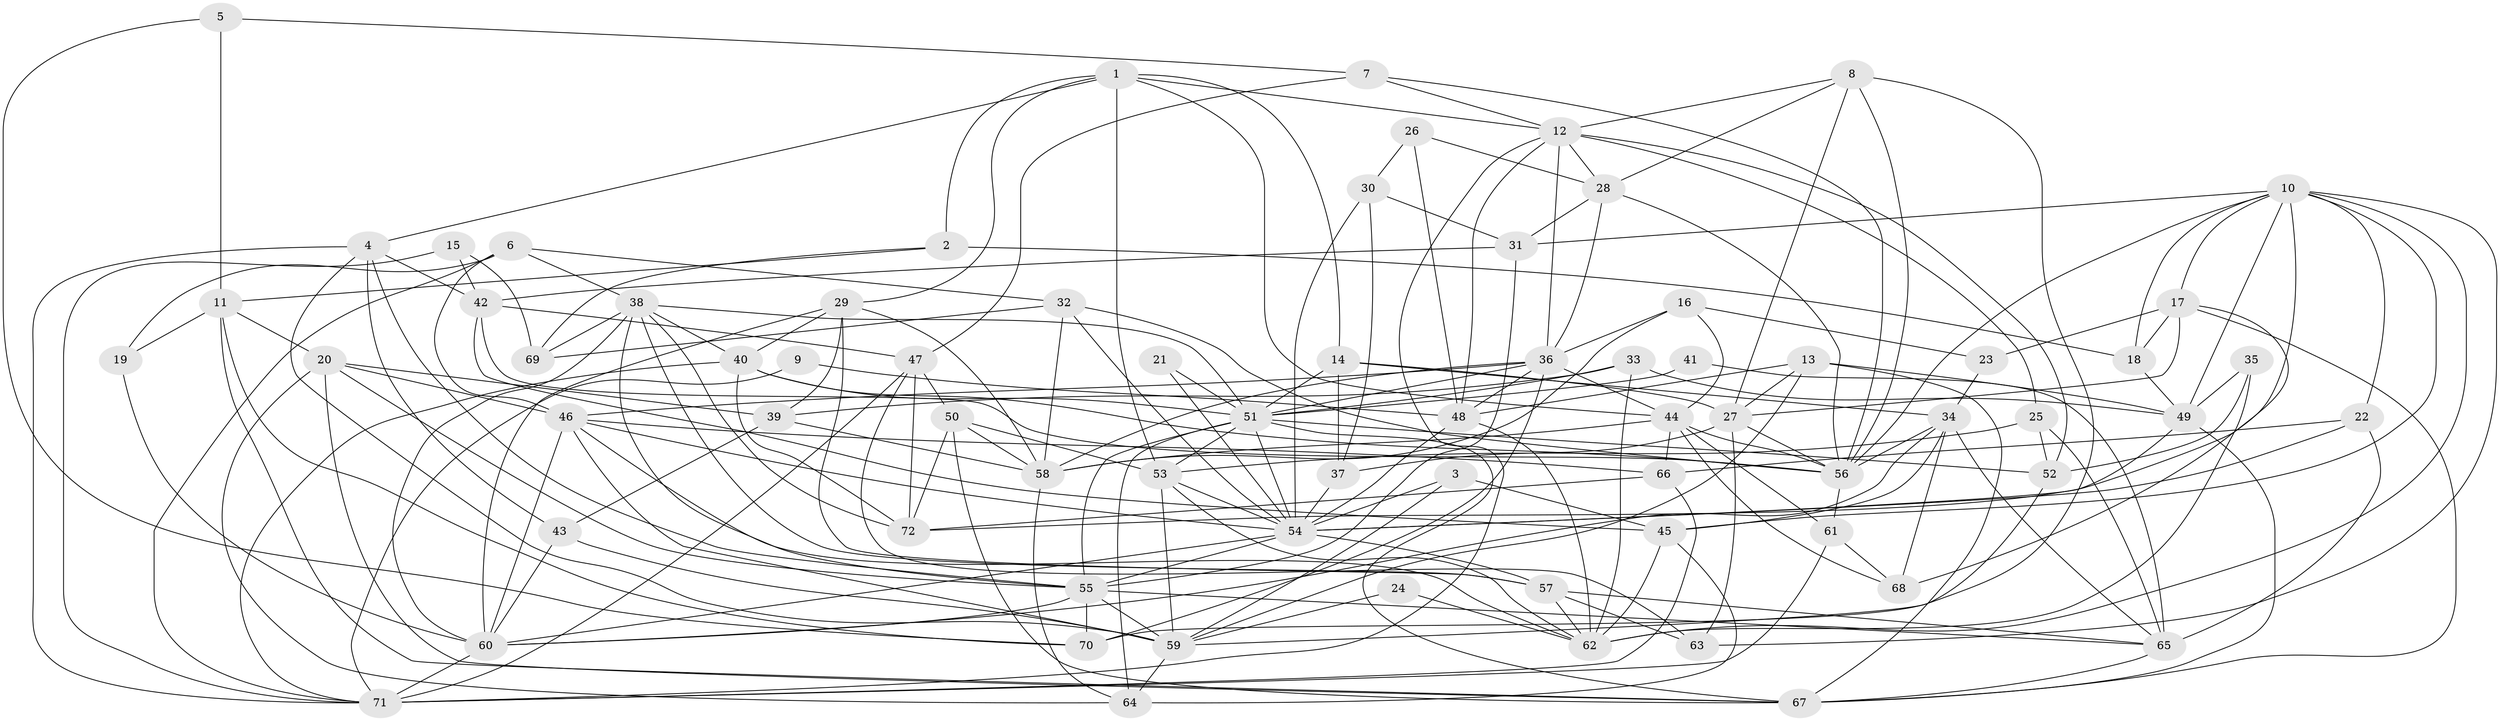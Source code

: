 // original degree distribution, {2: 0.14583333333333334, 5: 0.18055555555555555, 4: 0.2847222222222222, 6: 0.09027777777777778, 3: 0.24305555555555555, 7: 0.04861111111111111, 8: 0.006944444444444444}
// Generated by graph-tools (version 1.1) at 2025/50/03/09/25 03:50:09]
// undirected, 72 vertices, 210 edges
graph export_dot {
graph [start="1"]
  node [color=gray90,style=filled];
  1;
  2;
  3;
  4;
  5;
  6;
  7;
  8;
  9;
  10;
  11;
  12;
  13;
  14;
  15;
  16;
  17;
  18;
  19;
  20;
  21;
  22;
  23;
  24;
  25;
  26;
  27;
  28;
  29;
  30;
  31;
  32;
  33;
  34;
  35;
  36;
  37;
  38;
  39;
  40;
  41;
  42;
  43;
  44;
  45;
  46;
  47;
  48;
  49;
  50;
  51;
  52;
  53;
  54;
  55;
  56;
  57;
  58;
  59;
  60;
  61;
  62;
  63;
  64;
  65;
  66;
  67;
  68;
  69;
  70;
  71;
  72;
  1 -- 2 [weight=1.0];
  1 -- 4 [weight=1.0];
  1 -- 12 [weight=1.0];
  1 -- 14 [weight=1.0];
  1 -- 29 [weight=1.0];
  1 -- 44 [weight=1.0];
  1 -- 53 [weight=1.0];
  2 -- 11 [weight=1.0];
  2 -- 18 [weight=2.0];
  2 -- 69 [weight=1.0];
  3 -- 45 [weight=1.0];
  3 -- 54 [weight=1.0];
  3 -- 59 [weight=1.0];
  4 -- 42 [weight=1.0];
  4 -- 43 [weight=1.0];
  4 -- 55 [weight=1.0];
  4 -- 59 [weight=1.0];
  4 -- 71 [weight=1.0];
  5 -- 7 [weight=1.0];
  5 -- 11 [weight=1.0];
  5 -- 70 [weight=1.0];
  6 -- 19 [weight=1.0];
  6 -- 32 [weight=1.0];
  6 -- 38 [weight=1.0];
  6 -- 46 [weight=1.0];
  6 -- 71 [weight=1.0];
  7 -- 12 [weight=1.0];
  7 -- 47 [weight=1.0];
  7 -- 56 [weight=1.0];
  8 -- 12 [weight=1.0];
  8 -- 27 [weight=1.0];
  8 -- 28 [weight=1.0];
  8 -- 56 [weight=1.0];
  8 -- 70 [weight=1.0];
  9 -- 48 [weight=1.0];
  9 -- 71 [weight=1.0];
  10 -- 17 [weight=1.0];
  10 -- 18 [weight=1.0];
  10 -- 22 [weight=1.0];
  10 -- 31 [weight=1.0];
  10 -- 45 [weight=1.0];
  10 -- 49 [weight=1.0];
  10 -- 56 [weight=1.0];
  10 -- 62 [weight=1.0];
  10 -- 63 [weight=1.0];
  10 -- 72 [weight=1.0];
  11 -- 19 [weight=1.0];
  11 -- 20 [weight=1.0];
  11 -- 67 [weight=1.0];
  11 -- 70 [weight=1.0];
  12 -- 25 [weight=1.0];
  12 -- 28 [weight=1.0];
  12 -- 36 [weight=1.0];
  12 -- 48 [weight=1.0];
  12 -- 52 [weight=1.0];
  12 -- 71 [weight=1.0];
  13 -- 27 [weight=1.0];
  13 -- 48 [weight=1.0];
  13 -- 49 [weight=1.0];
  13 -- 59 [weight=1.0];
  13 -- 67 [weight=1.0];
  14 -- 27 [weight=1.0];
  14 -- 34 [weight=1.0];
  14 -- 37 [weight=1.0];
  14 -- 51 [weight=1.0];
  15 -- 42 [weight=1.0];
  15 -- 69 [weight=1.0];
  15 -- 71 [weight=1.0];
  16 -- 23 [weight=1.0];
  16 -- 36 [weight=1.0];
  16 -- 44 [weight=1.0];
  16 -- 58 [weight=1.0];
  17 -- 18 [weight=1.0];
  17 -- 23 [weight=1.0];
  17 -- 27 [weight=1.0];
  17 -- 67 [weight=1.0];
  17 -- 68 [weight=1.0];
  18 -- 49 [weight=1.0];
  19 -- 60 [weight=1.0];
  20 -- 39 [weight=1.0];
  20 -- 46 [weight=1.0];
  20 -- 55 [weight=1.0];
  20 -- 64 [weight=1.0];
  20 -- 67 [weight=1.0];
  21 -- 51 [weight=1.0];
  21 -- 54 [weight=1.0];
  22 -- 54 [weight=1.0];
  22 -- 65 [weight=1.0];
  22 -- 66 [weight=1.0];
  23 -- 34 [weight=1.0];
  24 -- 59 [weight=1.0];
  24 -- 62 [weight=1.0];
  25 -- 52 [weight=1.0];
  25 -- 53 [weight=1.0];
  25 -- 65 [weight=1.0];
  26 -- 28 [weight=1.0];
  26 -- 30 [weight=1.0];
  26 -- 48 [weight=1.0];
  27 -- 37 [weight=1.0];
  27 -- 56 [weight=1.0];
  27 -- 63 [weight=1.0];
  28 -- 31 [weight=1.0];
  28 -- 36 [weight=1.0];
  28 -- 56 [weight=1.0];
  29 -- 39 [weight=1.0];
  29 -- 40 [weight=1.0];
  29 -- 57 [weight=1.0];
  29 -- 58 [weight=1.0];
  29 -- 60 [weight=2.0];
  30 -- 31 [weight=1.0];
  30 -- 37 [weight=1.0];
  30 -- 54 [weight=1.0];
  31 -- 42 [weight=1.0];
  31 -- 55 [weight=1.0];
  32 -- 54 [weight=1.0];
  32 -- 56 [weight=1.0];
  32 -- 58 [weight=1.0];
  32 -- 69 [weight=1.0];
  33 -- 39 [weight=1.0];
  33 -- 49 [weight=1.0];
  33 -- 51 [weight=1.0];
  33 -- 62 [weight=1.0];
  34 -- 45 [weight=1.0];
  34 -- 56 [weight=1.0];
  34 -- 60 [weight=1.0];
  34 -- 65 [weight=1.0];
  34 -- 68 [weight=1.0];
  35 -- 49 [weight=1.0];
  35 -- 52 [weight=1.0];
  35 -- 62 [weight=1.0];
  36 -- 44 [weight=1.0];
  36 -- 46 [weight=1.0];
  36 -- 48 [weight=1.0];
  36 -- 51 [weight=1.0];
  36 -- 58 [weight=1.0];
  36 -- 70 [weight=1.0];
  37 -- 54 [weight=1.0];
  38 -- 40 [weight=1.0];
  38 -- 51 [weight=1.0];
  38 -- 55 [weight=1.0];
  38 -- 57 [weight=1.0];
  38 -- 60 [weight=1.0];
  38 -- 69 [weight=1.0];
  38 -- 72 [weight=1.0];
  39 -- 43 [weight=1.0];
  39 -- 58 [weight=1.0];
  40 -- 51 [weight=1.0];
  40 -- 56 [weight=1.0];
  40 -- 71 [weight=1.0];
  40 -- 72 [weight=1.0];
  41 -- 51 [weight=1.0];
  41 -- 65 [weight=1.0];
  42 -- 45 [weight=1.0];
  42 -- 47 [weight=1.0];
  42 -- 56 [weight=1.0];
  43 -- 59 [weight=1.0];
  43 -- 60 [weight=1.0];
  44 -- 56 [weight=1.0];
  44 -- 58 [weight=1.0];
  44 -- 61 [weight=1.0];
  44 -- 66 [weight=1.0];
  44 -- 68 [weight=1.0];
  45 -- 62 [weight=1.0];
  45 -- 64 [weight=1.0];
  46 -- 54 [weight=1.0];
  46 -- 59 [weight=1.0];
  46 -- 60 [weight=1.0];
  46 -- 62 [weight=1.0];
  46 -- 66 [weight=1.0];
  47 -- 50 [weight=1.0];
  47 -- 63 [weight=1.0];
  47 -- 71 [weight=1.0];
  47 -- 72 [weight=1.0];
  48 -- 54 [weight=1.0];
  48 -- 62 [weight=1.0];
  49 -- 54 [weight=1.0];
  49 -- 67 [weight=1.0];
  50 -- 53 [weight=1.0];
  50 -- 58 [weight=1.0];
  50 -- 67 [weight=1.0];
  50 -- 72 [weight=1.0];
  51 -- 52 [weight=1.0];
  51 -- 53 [weight=1.0];
  51 -- 54 [weight=1.0];
  51 -- 55 [weight=1.0];
  51 -- 64 [weight=1.0];
  51 -- 67 [weight=1.0];
  52 -- 59 [weight=1.0];
  53 -- 54 [weight=1.0];
  53 -- 59 [weight=1.0];
  53 -- 62 [weight=1.0];
  54 -- 55 [weight=1.0];
  54 -- 57 [weight=1.0];
  54 -- 60 [weight=2.0];
  55 -- 59 [weight=1.0];
  55 -- 60 [weight=1.0];
  55 -- 65 [weight=1.0];
  55 -- 70 [weight=1.0];
  56 -- 61 [weight=1.0];
  57 -- 62 [weight=1.0];
  57 -- 63 [weight=1.0];
  57 -- 65 [weight=1.0];
  58 -- 64 [weight=1.0];
  59 -- 64 [weight=1.0];
  60 -- 71 [weight=1.0];
  61 -- 68 [weight=1.0];
  61 -- 71 [weight=1.0];
  65 -- 67 [weight=1.0];
  66 -- 71 [weight=1.0];
  66 -- 72 [weight=1.0];
}
